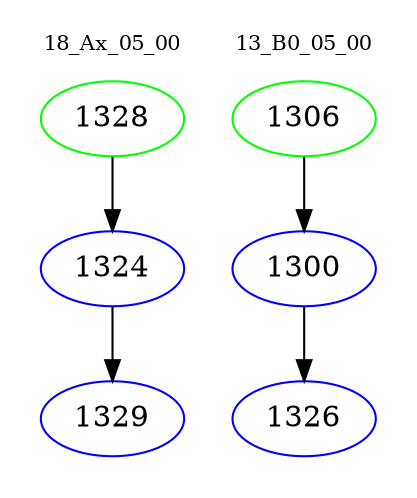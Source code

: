 digraph{
subgraph cluster_0 {
color = white
label = "18_Ax_05_00";
fontsize=10;
T0_1328 [label="1328", color="green"]
T0_1328 -> T0_1324 [color="black"]
T0_1324 [label="1324", color="blue"]
T0_1324 -> T0_1329 [color="black"]
T0_1329 [label="1329", color="blue"]
}
subgraph cluster_1 {
color = white
label = "13_B0_05_00";
fontsize=10;
T1_1306 [label="1306", color="green"]
T1_1306 -> T1_1300 [color="black"]
T1_1300 [label="1300", color="blue"]
T1_1300 -> T1_1326 [color="black"]
T1_1326 [label="1326", color="blue"]
}
}
